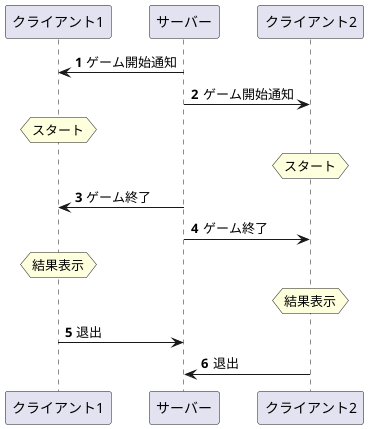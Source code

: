 @startuml

'botシーケンス図'

participant クライアント1
participant サーバー
participant クライアント2

autonumber
クライアント1 <- サーバー:ゲーム開始通知
クライアント2 <- サーバー:ゲーム開始通知

hnote over クライアント1 : スタート
hnote over クライアント2 : スタート



クライアント1 <- サーバー:ゲーム終了
クライアント2 <- サーバー:ゲーム終了

hnote over クライアント1 : 結果表示
hnote over クライアント2 : 結果表示

クライアント1 -> サーバー:退出
クライアント2 -> サーバー:退出
@enduml
